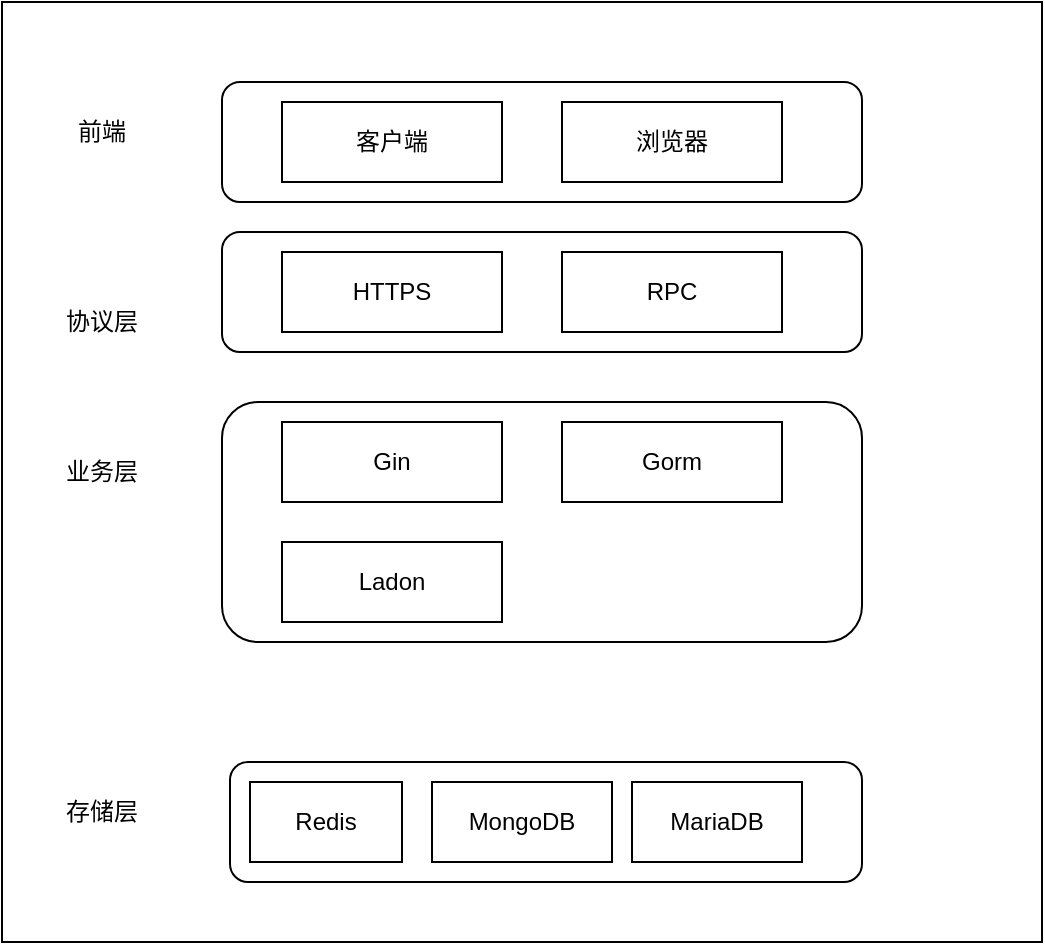 <mxfile version="21.6.8" type="github">
  <diagram id="prtHgNgQTEPvFCAcTncT" name="Page-1">
    <mxGraphModel dx="831" dy="703" grid="1" gridSize="10" guides="1" tooltips="1" connect="1" arrows="1" fold="1" page="1" pageScale="1" pageWidth="827" pageHeight="1169" math="0" shadow="0">
      <root>
        <mxCell id="0" />
        <mxCell id="1" parent="0" />
        <mxCell id="3PiSw-Tck_jEQAGwevaD-3" value="&lt;p&gt;&lt;br&gt;&lt;/p&gt;" style="rounded=0;whiteSpace=wrap;html=1;" vertex="1" parent="1">
          <mxGeometry x="180" y="160" width="520" height="470" as="geometry" />
        </mxCell>
        <mxCell id="3PiSw-Tck_jEQAGwevaD-4" value="" style="rounded=1;whiteSpace=wrap;html=1;" vertex="1" parent="1">
          <mxGeometry x="290" y="200" width="320" height="60" as="geometry" />
        </mxCell>
        <mxCell id="3PiSw-Tck_jEQAGwevaD-5" value="" style="rounded=1;whiteSpace=wrap;html=1;" vertex="1" parent="1">
          <mxGeometry x="290" y="360" width="320" height="120" as="geometry" />
        </mxCell>
        <mxCell id="3PiSw-Tck_jEQAGwevaD-6" value="" style="rounded=1;whiteSpace=wrap;html=1;" vertex="1" parent="1">
          <mxGeometry x="290" y="275" width="320" height="60" as="geometry" />
        </mxCell>
        <mxCell id="3PiSw-Tck_jEQAGwevaD-9" value="客户端" style="rounded=0;whiteSpace=wrap;html=1;" vertex="1" parent="1">
          <mxGeometry x="320" y="210" width="110" height="40" as="geometry" />
        </mxCell>
        <mxCell id="3PiSw-Tck_jEQAGwevaD-10" value="浏览器" style="rounded=0;whiteSpace=wrap;html=1;" vertex="1" parent="1">
          <mxGeometry x="460" y="210" width="110" height="40" as="geometry" />
        </mxCell>
        <mxCell id="3PiSw-Tck_jEQAGwevaD-11" value="前端" style="text;html=1;strokeColor=none;fillColor=none;align=center;verticalAlign=middle;whiteSpace=wrap;rounded=0;" vertex="1" parent="1">
          <mxGeometry x="200" y="210" width="60" height="30" as="geometry" />
        </mxCell>
        <mxCell id="3PiSw-Tck_jEQAGwevaD-12" value="协议层" style="text;html=1;strokeColor=none;fillColor=none;align=center;verticalAlign=middle;whiteSpace=wrap;rounded=0;" vertex="1" parent="1">
          <mxGeometry x="200" y="305" width="60" height="30" as="geometry" />
        </mxCell>
        <mxCell id="3PiSw-Tck_jEQAGwevaD-13" value="HTTPS" style="rounded=0;whiteSpace=wrap;html=1;" vertex="1" parent="1">
          <mxGeometry x="320" y="285" width="110" height="40" as="geometry" />
        </mxCell>
        <mxCell id="3PiSw-Tck_jEQAGwevaD-14" value="RPC" style="rounded=0;whiteSpace=wrap;html=1;" vertex="1" parent="1">
          <mxGeometry x="460" y="285" width="110" height="40" as="geometry" />
        </mxCell>
        <mxCell id="3PiSw-Tck_jEQAGwevaD-15" value="Gin" style="rounded=0;whiteSpace=wrap;html=1;" vertex="1" parent="1">
          <mxGeometry x="320" y="370" width="110" height="40" as="geometry" />
        </mxCell>
        <mxCell id="3PiSw-Tck_jEQAGwevaD-16" value="业务层" style="text;html=1;strokeColor=none;fillColor=none;align=center;verticalAlign=middle;whiteSpace=wrap;rounded=0;" vertex="1" parent="1">
          <mxGeometry x="200" y="380" width="60" height="30" as="geometry" />
        </mxCell>
        <mxCell id="3PiSw-Tck_jEQAGwevaD-20" value="" style="rounded=1;whiteSpace=wrap;html=1;" vertex="1" parent="1">
          <mxGeometry x="294" y="540" width="316" height="60" as="geometry" />
        </mxCell>
        <mxCell id="3PiSw-Tck_jEQAGwevaD-21" value="存储层" style="text;html=1;strokeColor=none;fillColor=none;align=center;verticalAlign=middle;whiteSpace=wrap;rounded=0;" vertex="1" parent="1">
          <mxGeometry x="195" y="550" width="70" height="30" as="geometry" />
        </mxCell>
        <mxCell id="3PiSw-Tck_jEQAGwevaD-22" value="Redis" style="rounded=0;whiteSpace=wrap;html=1;" vertex="1" parent="1">
          <mxGeometry x="304" y="550" width="76" height="40" as="geometry" />
        </mxCell>
        <mxCell id="3PiSw-Tck_jEQAGwevaD-23" value="MongoDB" style="rounded=0;whiteSpace=wrap;html=1;" vertex="1" parent="1">
          <mxGeometry x="395" y="550" width="90" height="40" as="geometry" />
        </mxCell>
        <mxCell id="3PiSw-Tck_jEQAGwevaD-25" value="MariaDB" style="rounded=0;whiteSpace=wrap;html=1;" vertex="1" parent="1">
          <mxGeometry x="495" y="550" width="85" height="40" as="geometry" />
        </mxCell>
        <mxCell id="3PiSw-Tck_jEQAGwevaD-26" value="Gorm" style="rounded=0;whiteSpace=wrap;html=1;" vertex="1" parent="1">
          <mxGeometry x="460" y="370" width="110" height="40" as="geometry" />
        </mxCell>
        <mxCell id="3PiSw-Tck_jEQAGwevaD-27" value="Ladon" style="rounded=0;whiteSpace=wrap;html=1;" vertex="1" parent="1">
          <mxGeometry x="320" y="430" width="110" height="40" as="geometry" />
        </mxCell>
      </root>
    </mxGraphModel>
  </diagram>
</mxfile>
